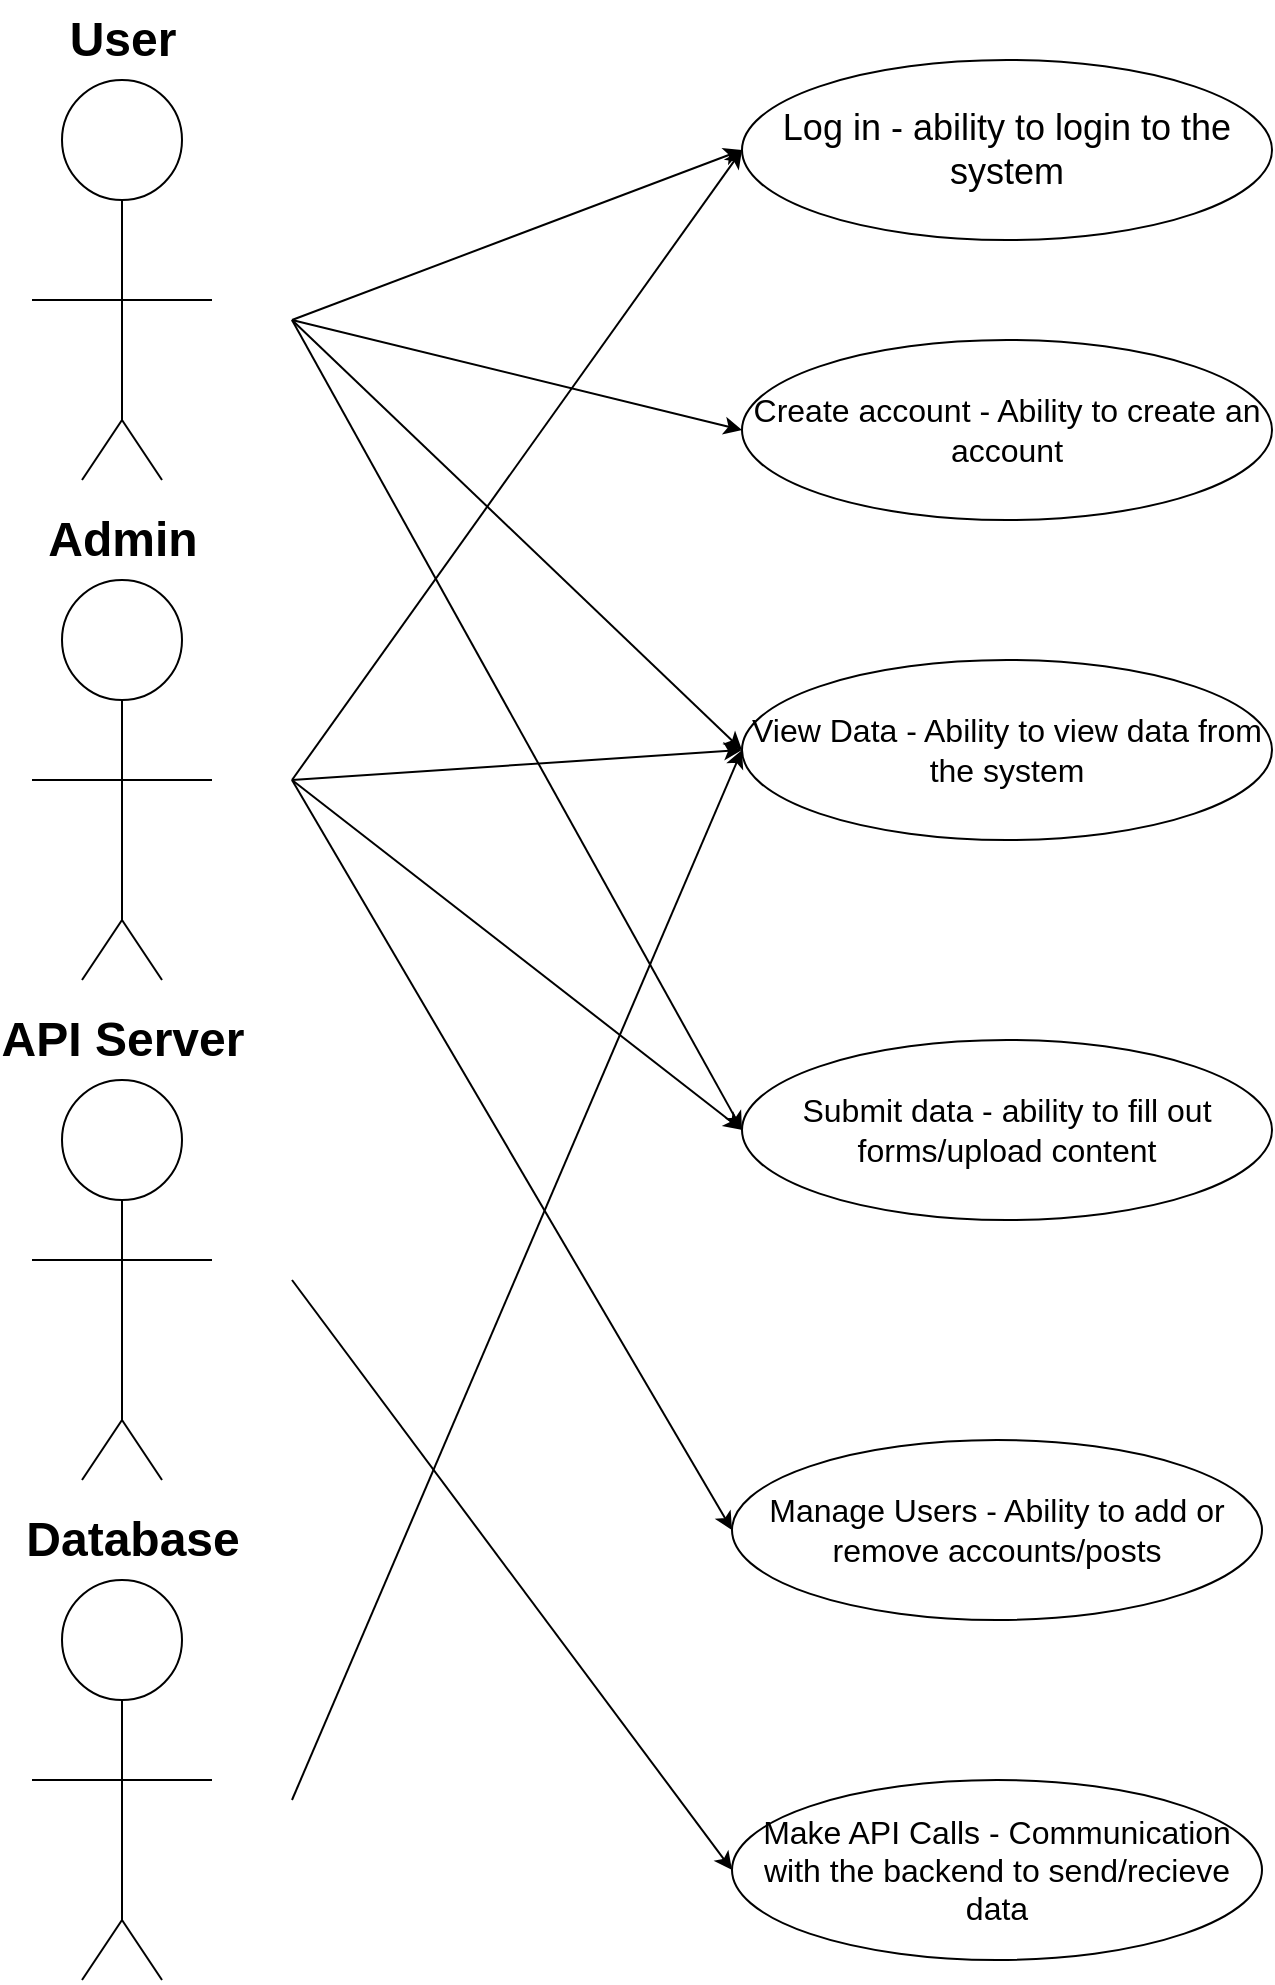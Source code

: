 <mxfile>
    <diagram id="CRx7hEGVBtBRgVATIiJx" name="Page-1">
        <mxGraphModel dx="900" dy="1252" grid="1" gridSize="10" guides="1" tooltips="1" connect="1" arrows="1" fold="1" page="1" pageScale="1" pageWidth="850" pageHeight="1100" math="0" shadow="0">
            <root>
                <mxCell id="0"/>
                <mxCell id="1" parent="0"/>
                <mxCell id="2" value="" style="ellipse;whiteSpace=wrap;html=1;aspect=fixed;" vertex="1" parent="1">
                    <mxGeometry x="85" y="50" width="60" height="60" as="geometry"/>
                </mxCell>
                <mxCell id="3" value="" style="endArrow=none;html=1;entryX=0.5;entryY=1;entryDx=0;entryDy=0;" edge="1" parent="1" target="2">
                    <mxGeometry width="50" height="50" relative="1" as="geometry">
                        <mxPoint x="115" y="220" as="sourcePoint"/>
                        <mxPoint x="435" y="280" as="targetPoint"/>
                    </mxGeometry>
                </mxCell>
                <mxCell id="4" value="" style="endArrow=none;html=1;" edge="1" parent="1">
                    <mxGeometry width="50" height="50" relative="1" as="geometry">
                        <mxPoint x="95" y="250" as="sourcePoint"/>
                        <mxPoint x="115" y="220" as="targetPoint"/>
                    </mxGeometry>
                </mxCell>
                <mxCell id="6" value="" style="endArrow=none;html=1;" edge="1" parent="1">
                    <mxGeometry width="50" height="50" relative="1" as="geometry">
                        <mxPoint x="135" y="250" as="sourcePoint"/>
                        <mxPoint x="115" y="220" as="targetPoint"/>
                    </mxGeometry>
                </mxCell>
                <mxCell id="7" value="" style="endArrow=none;html=1;" edge="1" parent="1">
                    <mxGeometry width="50" height="50" relative="1" as="geometry">
                        <mxPoint x="70" y="160" as="sourcePoint"/>
                        <mxPoint x="160" y="160" as="targetPoint"/>
                    </mxGeometry>
                </mxCell>
                <mxCell id="8" value="" style="ellipse;whiteSpace=wrap;html=1;aspect=fixed;" vertex="1" parent="1">
                    <mxGeometry x="85" y="300" width="60" height="60" as="geometry"/>
                </mxCell>
                <mxCell id="9" value="" style="endArrow=none;html=1;entryX=0.5;entryY=1;entryDx=0;entryDy=0;" edge="1" parent="1" target="8">
                    <mxGeometry width="50" height="50" relative="1" as="geometry">
                        <mxPoint x="115" y="470" as="sourcePoint"/>
                        <mxPoint x="435" y="530" as="targetPoint"/>
                    </mxGeometry>
                </mxCell>
                <mxCell id="10" value="" style="endArrow=none;html=1;" edge="1" parent="1">
                    <mxGeometry width="50" height="50" relative="1" as="geometry">
                        <mxPoint x="95" y="500" as="sourcePoint"/>
                        <mxPoint x="115" y="470" as="targetPoint"/>
                    </mxGeometry>
                </mxCell>
                <mxCell id="11" value="" style="endArrow=none;html=1;" edge="1" parent="1">
                    <mxGeometry width="50" height="50" relative="1" as="geometry">
                        <mxPoint x="135" y="500" as="sourcePoint"/>
                        <mxPoint x="115" y="470" as="targetPoint"/>
                    </mxGeometry>
                </mxCell>
                <mxCell id="12" value="" style="ellipse;whiteSpace=wrap;html=1;aspect=fixed;" vertex="1" parent="1">
                    <mxGeometry x="85" y="550" width="60" height="60" as="geometry"/>
                </mxCell>
                <mxCell id="13" value="" style="endArrow=none;html=1;entryX=0.5;entryY=1;entryDx=0;entryDy=0;" edge="1" parent="1" target="12">
                    <mxGeometry width="50" height="50" relative="1" as="geometry">
                        <mxPoint x="115" y="720" as="sourcePoint"/>
                        <mxPoint x="435" y="780" as="targetPoint"/>
                    </mxGeometry>
                </mxCell>
                <mxCell id="14" value="" style="endArrow=none;html=1;" edge="1" parent="1">
                    <mxGeometry width="50" height="50" relative="1" as="geometry">
                        <mxPoint x="95" y="750" as="sourcePoint"/>
                        <mxPoint x="115" y="720" as="targetPoint"/>
                    </mxGeometry>
                </mxCell>
                <mxCell id="15" value="" style="endArrow=none;html=1;" edge="1" parent="1">
                    <mxGeometry width="50" height="50" relative="1" as="geometry">
                        <mxPoint x="135" y="750" as="sourcePoint"/>
                        <mxPoint x="115" y="720" as="targetPoint"/>
                    </mxGeometry>
                </mxCell>
                <mxCell id="16" value="" style="ellipse;whiteSpace=wrap;html=1;aspect=fixed;" vertex="1" parent="1">
                    <mxGeometry x="85" y="800" width="60" height="60" as="geometry"/>
                </mxCell>
                <mxCell id="17" value="" style="endArrow=none;html=1;entryX=0.5;entryY=1;entryDx=0;entryDy=0;" edge="1" parent="1" target="16">
                    <mxGeometry width="50" height="50" relative="1" as="geometry">
                        <mxPoint x="115" y="970" as="sourcePoint"/>
                        <mxPoint x="435" y="1030" as="targetPoint"/>
                    </mxGeometry>
                </mxCell>
                <mxCell id="18" value="" style="endArrow=none;html=1;" edge="1" parent="1">
                    <mxGeometry width="50" height="50" relative="1" as="geometry">
                        <mxPoint x="95" y="1000" as="sourcePoint"/>
                        <mxPoint x="115" y="970" as="targetPoint"/>
                    </mxGeometry>
                </mxCell>
                <mxCell id="19" value="" style="endArrow=none;html=1;" edge="1" parent="1">
                    <mxGeometry width="50" height="50" relative="1" as="geometry">
                        <mxPoint x="135" y="1000" as="sourcePoint"/>
                        <mxPoint x="115" y="970" as="targetPoint"/>
                    </mxGeometry>
                </mxCell>
                <mxCell id="20" value="" style="endArrow=none;html=1;" edge="1" parent="1">
                    <mxGeometry width="50" height="50" relative="1" as="geometry">
                        <mxPoint x="70" y="400" as="sourcePoint"/>
                        <mxPoint x="160" y="400" as="targetPoint"/>
                    </mxGeometry>
                </mxCell>
                <mxCell id="21" value="" style="endArrow=none;html=1;" edge="1" parent="1">
                    <mxGeometry width="50" height="50" relative="1" as="geometry">
                        <mxPoint x="70" y="640" as="sourcePoint"/>
                        <mxPoint x="160" y="640" as="targetPoint"/>
                    </mxGeometry>
                </mxCell>
                <mxCell id="22" value="" style="endArrow=none;html=1;" edge="1" parent="1">
                    <mxGeometry width="50" height="50" relative="1" as="geometry">
                        <mxPoint x="70" y="900" as="sourcePoint"/>
                        <mxPoint x="160" y="900" as="targetPoint"/>
                    </mxGeometry>
                </mxCell>
                <mxCell id="23" value="Admin" style="text;strokeColor=none;fillColor=none;html=1;fontSize=24;fontStyle=1;verticalAlign=middle;align=center;" vertex="1" parent="1">
                    <mxGeometry x="65" y="260" width="100" height="40" as="geometry"/>
                </mxCell>
                <mxCell id="24" value="User" style="text;strokeColor=none;fillColor=none;html=1;fontSize=24;fontStyle=1;verticalAlign=middle;align=center;" vertex="1" parent="1">
                    <mxGeometry x="65" y="10" width="100" height="40" as="geometry"/>
                </mxCell>
                <mxCell id="25" value="API Server" style="text;strokeColor=none;fillColor=none;html=1;fontSize=24;fontStyle=1;verticalAlign=middle;align=center;" vertex="1" parent="1">
                    <mxGeometry x="65" y="510" width="100" height="40" as="geometry"/>
                </mxCell>
                <mxCell id="26" value="Database" style="text;strokeColor=none;fillColor=none;html=1;fontSize=24;fontStyle=1;verticalAlign=middle;align=center;" vertex="1" parent="1">
                    <mxGeometry x="70" y="760" width="100" height="40" as="geometry"/>
                </mxCell>
                <mxCell id="27" value="&lt;font style=&quot;font-size: 18px;&quot;&gt;Log in - ability to login to the system&lt;/font&gt;" style="ellipse;whiteSpace=wrap;html=1;" vertex="1" parent="1">
                    <mxGeometry x="425" y="40" width="265" height="90" as="geometry"/>
                </mxCell>
                <mxCell id="28" value="&lt;font style=&quot;font-size: 16px;&quot;&gt;Create account - Ability to create an account&lt;/font&gt;" style="ellipse;whiteSpace=wrap;html=1;" vertex="1" parent="1">
                    <mxGeometry x="425" y="180" width="265" height="90" as="geometry"/>
                </mxCell>
                <mxCell id="29" value="&lt;font style=&quot;font-size: 16px;&quot;&gt;View Data - Ability to view data from the system&lt;/font&gt;" style="ellipse;whiteSpace=wrap;html=1;" vertex="1" parent="1">
                    <mxGeometry x="425" y="340" width="265" height="90" as="geometry"/>
                </mxCell>
                <mxCell id="30" value="&lt;font style=&quot;font-size: 16px;&quot;&gt;Submit data - ability to fill out forms/upload content&lt;/font&gt;" style="ellipse;whiteSpace=wrap;html=1;" vertex="1" parent="1">
                    <mxGeometry x="425" y="530" width="265" height="90" as="geometry"/>
                </mxCell>
                <mxCell id="31" value="&lt;font style=&quot;font-size: 16px;&quot;&gt;Manage Users - Ability to add or remove accounts/posts&lt;/font&gt;" style="ellipse;whiteSpace=wrap;html=1;" vertex="1" parent="1">
                    <mxGeometry x="420" y="730" width="265" height="90" as="geometry"/>
                </mxCell>
                <mxCell id="32" value="&lt;font style=&quot;font-size: 16px;&quot;&gt;Make API Calls - Communication with the backend to send/recieve data&lt;/font&gt;" style="ellipse;whiteSpace=wrap;html=1;" vertex="1" parent="1">
                    <mxGeometry x="420" y="900" width="265" height="90" as="geometry"/>
                </mxCell>
                <mxCell id="33" value="" style="endArrow=classic;html=1;fontSize=16;entryX=0;entryY=0.5;entryDx=0;entryDy=0;" edge="1" parent="1" target="27">
                    <mxGeometry relative="1" as="geometry">
                        <mxPoint x="200" y="170" as="sourcePoint"/>
                        <mxPoint x="400" y="120" as="targetPoint"/>
                    </mxGeometry>
                </mxCell>
                <mxCell id="35" value="" style="endArrow=classic;html=1;fontSize=16;entryX=0;entryY=0.5;entryDx=0;entryDy=0;" edge="1" parent="1" target="28">
                    <mxGeometry relative="1" as="geometry">
                        <mxPoint x="200" y="170" as="sourcePoint"/>
                        <mxPoint x="410" y="170" as="targetPoint"/>
                    </mxGeometry>
                </mxCell>
                <mxCell id="36" value="" style="endArrow=classic;html=1;fontSize=16;entryX=0;entryY=0.5;entryDx=0;entryDy=0;" edge="1" parent="1" target="29">
                    <mxGeometry relative="1" as="geometry">
                        <mxPoint x="200" y="170" as="sourcePoint"/>
                        <mxPoint x="400" y="390" as="targetPoint"/>
                    </mxGeometry>
                </mxCell>
                <mxCell id="37" value="" style="endArrow=classic;html=1;fontSize=16;entryX=0;entryY=0.5;entryDx=0;entryDy=0;" edge="1" parent="1" target="27">
                    <mxGeometry relative="1" as="geometry">
                        <mxPoint x="200" y="400" as="sourcePoint"/>
                        <mxPoint x="400" y="400" as="targetPoint"/>
                    </mxGeometry>
                </mxCell>
                <mxCell id="38" value="" style="endArrow=classic;html=1;fontSize=16;entryX=0;entryY=0.5;entryDx=0;entryDy=0;" edge="1" parent="1" target="29">
                    <mxGeometry relative="1" as="geometry">
                        <mxPoint x="200" y="400" as="sourcePoint"/>
                        <mxPoint x="435" y="95" as="targetPoint"/>
                    </mxGeometry>
                </mxCell>
                <mxCell id="39" value="" style="endArrow=classic;html=1;fontSize=16;entryX=0;entryY=0.5;entryDx=0;entryDy=0;" edge="1" parent="1" target="30">
                    <mxGeometry relative="1" as="geometry">
                        <mxPoint x="200" y="400" as="sourcePoint"/>
                        <mxPoint x="445" y="105" as="targetPoint"/>
                    </mxGeometry>
                </mxCell>
                <mxCell id="40" value="" style="endArrow=classic;html=1;fontSize=16;entryX=0;entryY=0.5;entryDx=0;entryDy=0;" edge="1" parent="1" target="30">
                    <mxGeometry relative="1" as="geometry">
                        <mxPoint x="200" y="170" as="sourcePoint"/>
                        <mxPoint x="455" y="115" as="targetPoint"/>
                    </mxGeometry>
                </mxCell>
                <mxCell id="41" value="" style="endArrow=classic;html=1;fontSize=16;entryX=0;entryY=0.5;entryDx=0;entryDy=0;" edge="1" parent="1" target="31">
                    <mxGeometry relative="1" as="geometry">
                        <mxPoint x="200" y="400" as="sourcePoint"/>
                        <mxPoint x="465" y="125" as="targetPoint"/>
                    </mxGeometry>
                </mxCell>
                <mxCell id="42" value="" style="endArrow=classic;html=1;fontSize=16;entryX=0;entryY=0.5;entryDx=0;entryDy=0;" edge="1" parent="1" target="32">
                    <mxGeometry relative="1" as="geometry">
                        <mxPoint x="200" y="650" as="sourcePoint"/>
                        <mxPoint x="475" y="135" as="targetPoint"/>
                    </mxGeometry>
                </mxCell>
                <mxCell id="44" value="" style="endArrow=classic;html=1;fontSize=16;entryX=0;entryY=0.5;entryDx=0;entryDy=0;" edge="1" parent="1" target="29">
                    <mxGeometry relative="1" as="geometry">
                        <mxPoint x="200" y="910" as="sourcePoint"/>
                        <mxPoint x="495" y="155" as="targetPoint"/>
                    </mxGeometry>
                </mxCell>
            </root>
        </mxGraphModel>
    </diagram>
</mxfile>